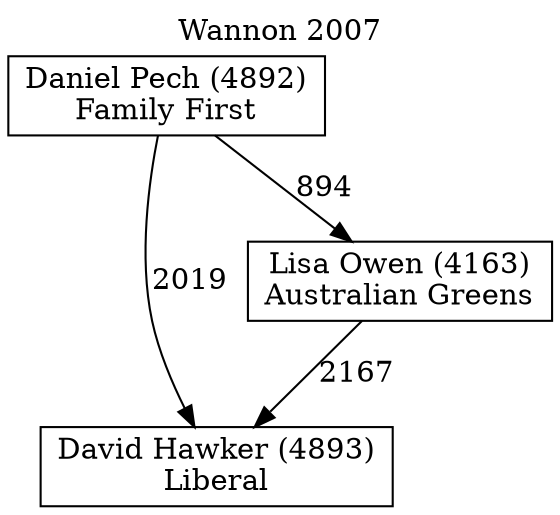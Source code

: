 // House preference flow
digraph "David Hawker (4893)_Wannon_2007" {
	graph [label="Wannon 2007" labelloc=t mclimit=10]
	node [shape=box]
	"David Hawker (4893)" [label="David Hawker (4893)
Liberal"]
	"Lisa Owen (4163)" [label="Lisa Owen (4163)
Australian Greens"]
	"Daniel Pech (4892)" [label="Daniel Pech (4892)
Family First"]
	"Lisa Owen (4163)" -> "David Hawker (4893)" [label=2167]
	"Daniel Pech (4892)" -> "Lisa Owen (4163)" [label=894]
	"Daniel Pech (4892)" -> "David Hawker (4893)" [label=2019]
}
